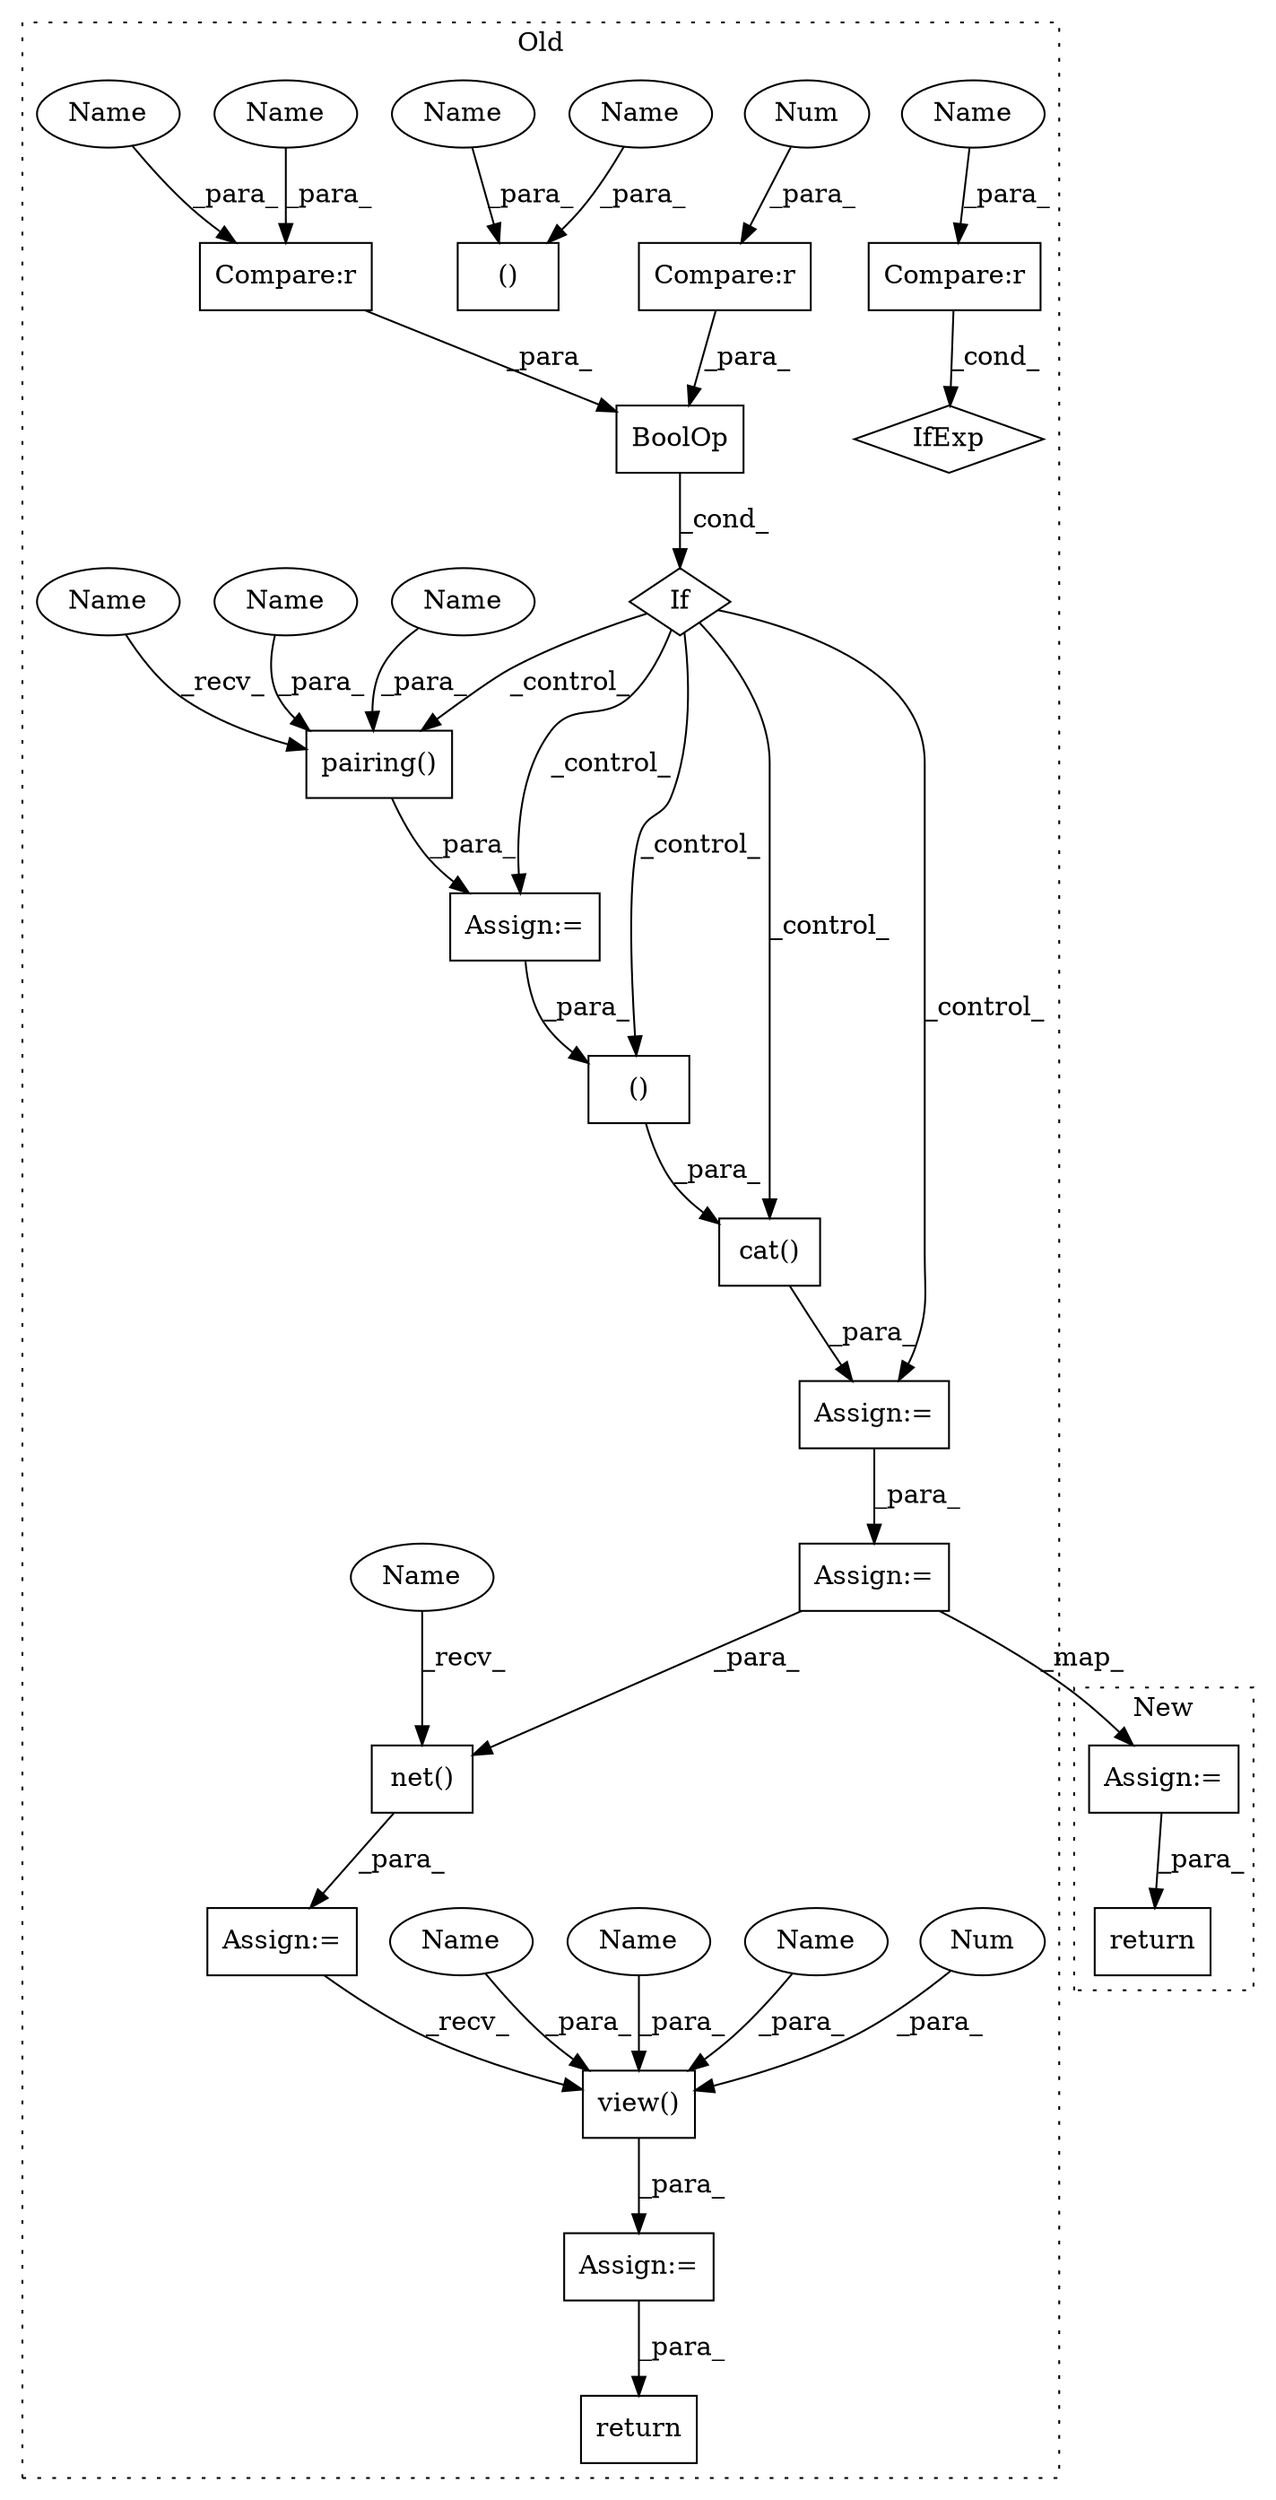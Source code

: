 digraph G {
subgraph cluster0 {
1 [label="cat()" a="75" s="6063,6084" l="10,8" shape="box"];
3 [label="return" a="93" s="6208" l="7" shape="box"];
4 [label="Assign:=" a="68" s="6060" l="3" shape="box"];
5 [label="Assign:=" a="68" s="6157" l="3" shape="box"];
6 [label="()" a="54" s="6080" l="3" shape="box"];
7 [label="Assign:=" a="68" s="5954" l="3" shape="box"];
8 [label="If" a="96" s="5891,5934" l="3,14" shape="diamond"];
9 [label="Compare:r" a="40" s="5916" l="18" shape="box"];
10 [label="pairing()" a="75" s="5957,5984" l="13,36" shape="box"];
11 [label="Compare:r" a="40" s="5894" l="17" shape="box"];
12 [label="Num" a="76" s="5910" l="1" shape="ellipse"];
13 [label="view()" a="75" s="6160,6178" l="7,1" shape="box"];
14 [label="Num" a="76" s="6176" l="2" shape="ellipse"];
15 [label="BoolOp" a="72" s="5894" l="40" shape="box"];
16 [label="Compare:r" a="40" s="5713" l="11" shape="box"];
17 [label="IfExp" a="51" s="5709,5724" l="4,6" shape="diamond"];
18 [label="()" a="54" s="5782" l="6" shape="box"];
19 [label="net()" a="75" s="6136,6146" l="9,1" shape="box"];
20 [label="Assign:=" a="68" s="6133" l="3" shape="box"];
21 [label="Assign:=" a="68" s="6103" l="3" shape="box"];
23 [label="Name" a="87" s="5720" l="4" shape="ellipse"];
24 [label="Name" a="87" s="5930" l="4" shape="ellipse"];
25 [label="Name" a="87" s="5784" l="1" shape="ellipse"];
26 [label="Name" a="87" s="6170" l="1" shape="ellipse"];
27 [label="Name" a="87" s="6173" l="1" shape="ellipse"];
28 [label="Name" a="87" s="6167" l="1" shape="ellipse"];
29 [label="Name" a="87" s="5781" l="1" shape="ellipse"];
30 [label="Name" a="87" s="5957" l="4" shape="ellipse"];
31 [label="Name" a="87" s="6136" l="4" shape="ellipse"];
32 [label="Name" a="87" s="5970" l="6" shape="ellipse"];
33 [label="Name" a="87" s="5916" l="6" shape="ellipse"];
34 [label="Name" a="87" s="5978" l="6" shape="ellipse"];
label = "Old";
style="dotted";
}
subgraph cluster1 {
2 [label="return" a="93" s="4116" l="7" shape="box"];
22 [label="Assign:=" a="68" s="4047" l="3" shape="box"];
label = "New";
style="dotted";
}
1 -> 4 [label="_para_"];
4 -> 21 [label="_para_"];
5 -> 3 [label="_para_"];
6 -> 1 [label="_para_"];
7 -> 6 [label="_para_"];
8 -> 4 [label="_control_"];
8 -> 6 [label="_control_"];
8 -> 10 [label="_control_"];
8 -> 1 [label="_control_"];
8 -> 7 [label="_control_"];
9 -> 15 [label="_para_"];
10 -> 7 [label="_para_"];
11 -> 15 [label="_para_"];
12 -> 11 [label="_para_"];
13 -> 5 [label="_para_"];
14 -> 13 [label="_para_"];
15 -> 8 [label="_cond_"];
16 -> 17 [label="_cond_"];
19 -> 20 [label="_para_"];
20 -> 13 [label="_recv_"];
21 -> 22 [label="_map_"];
21 -> 19 [label="_para_"];
22 -> 2 [label="_para_"];
23 -> 16 [label="_para_"];
24 -> 9 [label="_para_"];
25 -> 18 [label="_para_"];
26 -> 13 [label="_para_"];
27 -> 13 [label="_para_"];
28 -> 13 [label="_para_"];
29 -> 18 [label="_para_"];
30 -> 10 [label="_recv_"];
31 -> 19 [label="_recv_"];
32 -> 10 [label="_para_"];
33 -> 9 [label="_para_"];
34 -> 10 [label="_para_"];
}